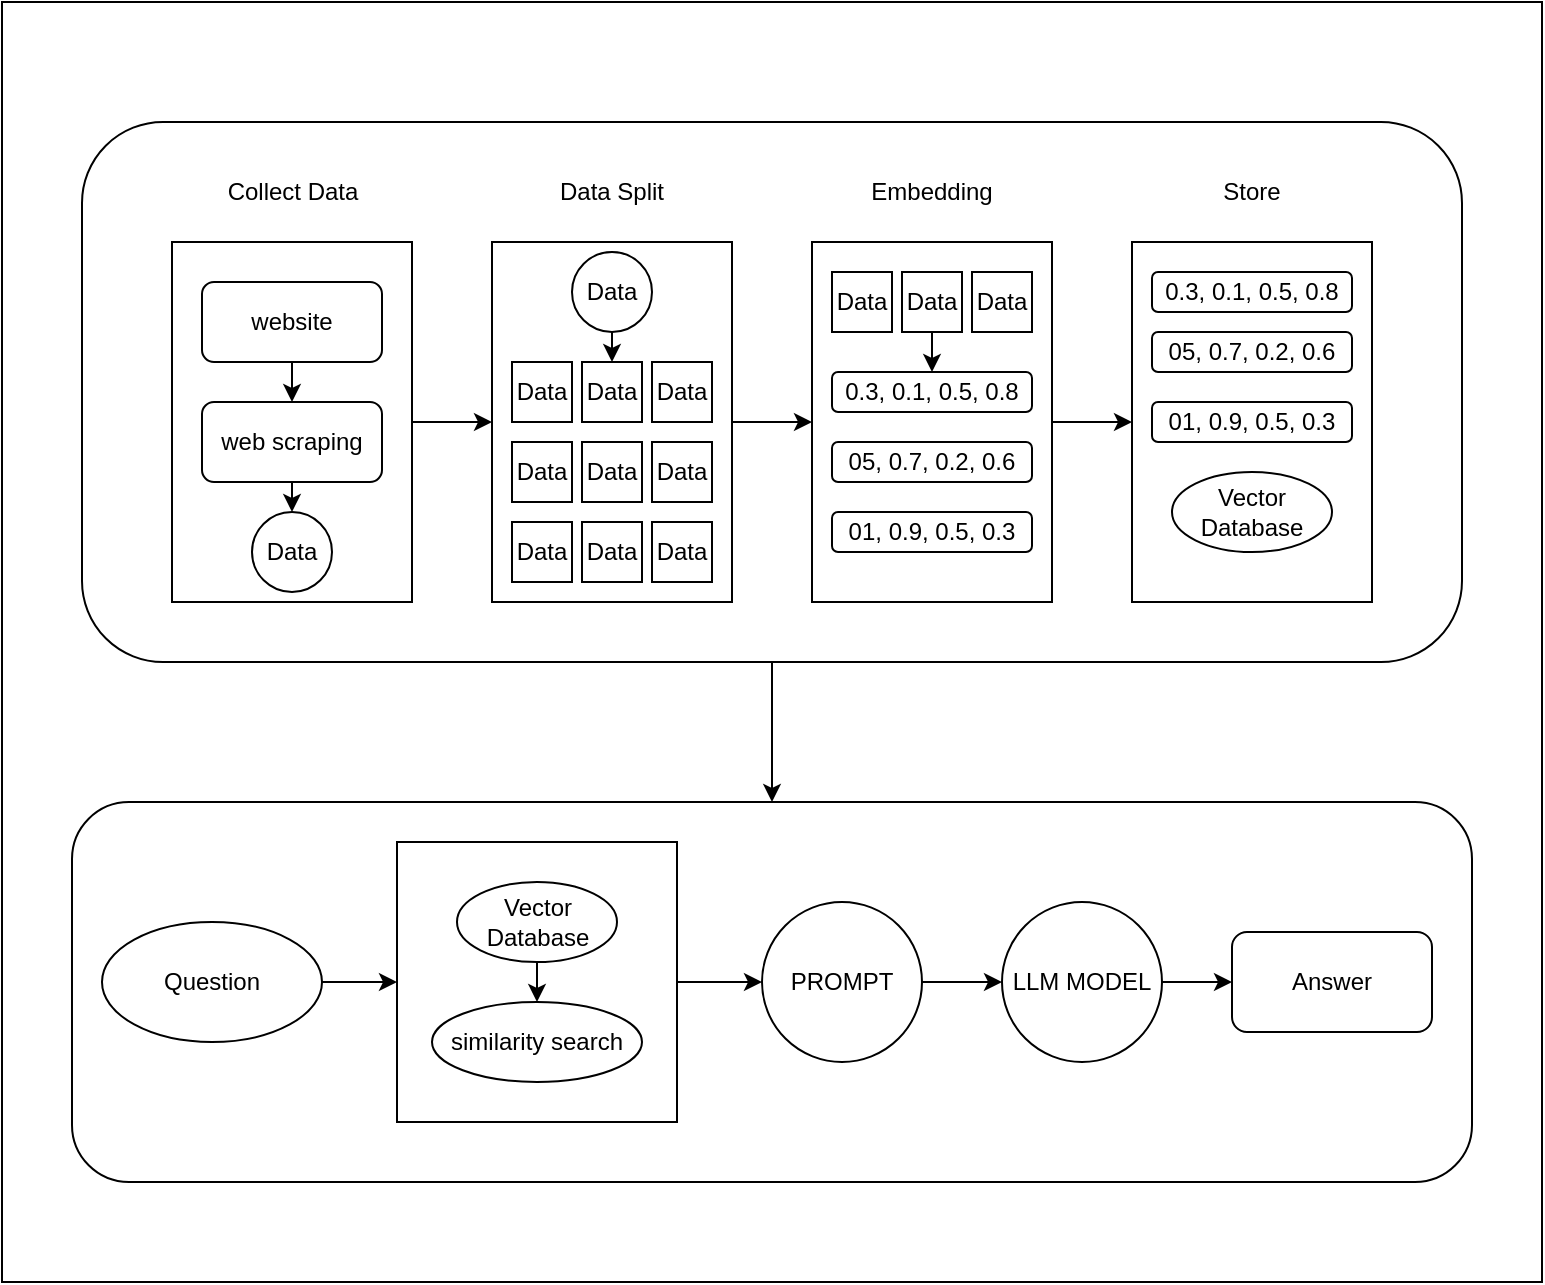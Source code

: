 <mxfile version="24.7.7">
  <diagram name="Page-1" id="4FiA0KaoW9MQnqlcbULX">
    <mxGraphModel dx="2049" dy="1103" grid="1" gridSize="10" guides="1" tooltips="1" connect="1" arrows="1" fold="1" page="1" pageScale="1" pageWidth="850" pageHeight="1100" math="0" shadow="0">
      <root>
        <mxCell id="0" />
        <mxCell id="1" parent="0" />
        <mxCell id="HKgw6sYk4fvEWHsd8Jdp-75" value="" style="rounded=0;whiteSpace=wrap;html=1;" vertex="1" parent="1">
          <mxGeometry x="40" y="80" width="770" height="640" as="geometry" />
        </mxCell>
        <mxCell id="HKgw6sYk4fvEWHsd8Jdp-71" value="" style="rounded=1;whiteSpace=wrap;html=1;" vertex="1" parent="1">
          <mxGeometry x="75" y="480" width="700" height="190" as="geometry" />
        </mxCell>
        <mxCell id="HKgw6sYk4fvEWHsd8Jdp-56" value="" style="rounded=1;whiteSpace=wrap;html=1;" vertex="1" parent="1">
          <mxGeometry x="80" y="140" width="690" height="270" as="geometry" />
        </mxCell>
        <mxCell id="HKgw6sYk4fvEWHsd8Jdp-2" value="" style="rounded=0;whiteSpace=wrap;html=1;" vertex="1" parent="1">
          <mxGeometry x="125" y="200" width="120" height="180" as="geometry" />
        </mxCell>
        <mxCell id="HKgw6sYk4fvEWHsd8Jdp-3" value="" style="rounded=0;whiteSpace=wrap;html=1;" vertex="1" parent="1">
          <mxGeometry x="285" y="200" width="120" height="180" as="geometry" />
        </mxCell>
        <mxCell id="HKgw6sYk4fvEWHsd8Jdp-4" value="" style="rounded=0;whiteSpace=wrap;html=1;" vertex="1" parent="1">
          <mxGeometry x="445" y="200" width="120" height="180" as="geometry" />
        </mxCell>
        <mxCell id="HKgw6sYk4fvEWHsd8Jdp-5" value="" style="rounded=0;whiteSpace=wrap;html=1;" vertex="1" parent="1">
          <mxGeometry x="605" y="200" width="120" height="180" as="geometry" />
        </mxCell>
        <mxCell id="HKgw6sYk4fvEWHsd8Jdp-8" value="website" style="rounded=1;whiteSpace=wrap;html=1;" vertex="1" parent="1">
          <mxGeometry x="140" y="220" width="90" height="40" as="geometry" />
        </mxCell>
        <mxCell id="HKgw6sYk4fvEWHsd8Jdp-9" value="web scraping" style="rounded=1;whiteSpace=wrap;html=1;" vertex="1" parent="1">
          <mxGeometry x="140" y="280" width="90" height="40" as="geometry" />
        </mxCell>
        <mxCell id="HKgw6sYk4fvEWHsd8Jdp-10" value="Collect Data" style="text;html=1;align=center;verticalAlign=middle;whiteSpace=wrap;rounded=0;" vertex="1" parent="1">
          <mxGeometry x="147.5" y="160" width="75" height="30" as="geometry" />
        </mxCell>
        <mxCell id="HKgw6sYk4fvEWHsd8Jdp-11" value="Data Split" style="text;html=1;align=center;verticalAlign=middle;whiteSpace=wrap;rounded=0;" vertex="1" parent="1">
          <mxGeometry x="315" y="160" width="60" height="30" as="geometry" />
        </mxCell>
        <mxCell id="HKgw6sYk4fvEWHsd8Jdp-12" value="Data" style="ellipse;whiteSpace=wrap;html=1;aspect=fixed;" vertex="1" parent="1">
          <mxGeometry x="165" y="335" width="40" height="40" as="geometry" />
        </mxCell>
        <mxCell id="HKgw6sYk4fvEWHsd8Jdp-13" value="Data" style="ellipse;whiteSpace=wrap;html=1;aspect=fixed;" vertex="1" parent="1">
          <mxGeometry x="325" y="205" width="40" height="40" as="geometry" />
        </mxCell>
        <mxCell id="HKgw6sYk4fvEWHsd8Jdp-17" value="Data" style="whiteSpace=wrap;html=1;aspect=fixed;" vertex="1" parent="1">
          <mxGeometry x="295" y="260" width="30" height="30" as="geometry" />
        </mxCell>
        <mxCell id="HKgw6sYk4fvEWHsd8Jdp-22" value="Data" style="whiteSpace=wrap;html=1;aspect=fixed;" vertex="1" parent="1">
          <mxGeometry x="330" y="260" width="30" height="30" as="geometry" />
        </mxCell>
        <mxCell id="HKgw6sYk4fvEWHsd8Jdp-23" value="Data" style="whiteSpace=wrap;html=1;aspect=fixed;" vertex="1" parent="1">
          <mxGeometry x="295" y="300" width="30" height="30" as="geometry" />
        </mxCell>
        <mxCell id="HKgw6sYk4fvEWHsd8Jdp-24" value="Data" style="whiteSpace=wrap;html=1;aspect=fixed;" vertex="1" parent="1">
          <mxGeometry x="330" y="300" width="30" height="30" as="geometry" />
        </mxCell>
        <mxCell id="HKgw6sYk4fvEWHsd8Jdp-25" value="Data" style="whiteSpace=wrap;html=1;aspect=fixed;" vertex="1" parent="1">
          <mxGeometry x="365" y="300" width="30" height="30" as="geometry" />
        </mxCell>
        <mxCell id="HKgw6sYk4fvEWHsd8Jdp-26" value="Data" style="whiteSpace=wrap;html=1;aspect=fixed;" vertex="1" parent="1">
          <mxGeometry x="330" y="340" width="30" height="30" as="geometry" />
        </mxCell>
        <mxCell id="HKgw6sYk4fvEWHsd8Jdp-27" value="Data" style="whiteSpace=wrap;html=1;aspect=fixed;" vertex="1" parent="1">
          <mxGeometry x="295" y="340" width="30" height="30" as="geometry" />
        </mxCell>
        <mxCell id="HKgw6sYk4fvEWHsd8Jdp-28" value="Data" style="whiteSpace=wrap;html=1;aspect=fixed;" vertex="1" parent="1">
          <mxGeometry x="365" y="260" width="30" height="30" as="geometry" />
        </mxCell>
        <mxCell id="HKgw6sYk4fvEWHsd8Jdp-30" value="Data" style="whiteSpace=wrap;html=1;aspect=fixed;" vertex="1" parent="1">
          <mxGeometry x="365" y="340" width="30" height="30" as="geometry" />
        </mxCell>
        <mxCell id="HKgw6sYk4fvEWHsd8Jdp-31" value="Data" style="whiteSpace=wrap;html=1;aspect=fixed;" vertex="1" parent="1">
          <mxGeometry x="455" y="215" width="30" height="30" as="geometry" />
        </mxCell>
        <mxCell id="HKgw6sYk4fvEWHsd8Jdp-32" value="Data" style="whiteSpace=wrap;html=1;aspect=fixed;" vertex="1" parent="1">
          <mxGeometry x="490" y="215" width="30" height="30" as="geometry" />
        </mxCell>
        <mxCell id="HKgw6sYk4fvEWHsd8Jdp-33" value="Data" style="whiteSpace=wrap;html=1;aspect=fixed;" vertex="1" parent="1">
          <mxGeometry x="525" y="215" width="30" height="30" as="geometry" />
        </mxCell>
        <mxCell id="HKgw6sYk4fvEWHsd8Jdp-34" value="0.3, 0.1, 0.5, 0.8" style="rounded=1;whiteSpace=wrap;html=1;" vertex="1" parent="1">
          <mxGeometry x="455" y="265" width="100" height="20" as="geometry" />
        </mxCell>
        <mxCell id="HKgw6sYk4fvEWHsd8Jdp-35" value="05, 0.7, 0.2, 0.6" style="rounded=1;whiteSpace=wrap;html=1;" vertex="1" parent="1">
          <mxGeometry x="455" y="300" width="100" height="20" as="geometry" />
        </mxCell>
        <mxCell id="HKgw6sYk4fvEWHsd8Jdp-36" value="01, 0.9, 0.5, 0.3" style="rounded=1;whiteSpace=wrap;html=1;" vertex="1" parent="1">
          <mxGeometry x="455" y="335" width="100" height="20" as="geometry" />
        </mxCell>
        <mxCell id="HKgw6sYk4fvEWHsd8Jdp-37" value="Embedding" style="text;html=1;align=center;verticalAlign=middle;whiteSpace=wrap;rounded=0;" vertex="1" parent="1">
          <mxGeometry x="475" y="160" width="60" height="30" as="geometry" />
        </mxCell>
        <mxCell id="HKgw6sYk4fvEWHsd8Jdp-38" value="0.3, 0.1, 0.5, 0.8" style="rounded=1;whiteSpace=wrap;html=1;" vertex="1" parent="1">
          <mxGeometry x="615" y="215" width="100" height="20" as="geometry" />
        </mxCell>
        <mxCell id="HKgw6sYk4fvEWHsd8Jdp-39" value="05, 0.7, 0.2, 0.6" style="rounded=1;whiteSpace=wrap;html=1;" vertex="1" parent="1">
          <mxGeometry x="615" y="245" width="100" height="20" as="geometry" />
        </mxCell>
        <mxCell id="HKgw6sYk4fvEWHsd8Jdp-40" value="01, 0.9, 0.5, 0.3" style="rounded=1;whiteSpace=wrap;html=1;" vertex="1" parent="1">
          <mxGeometry x="615" y="280" width="100" height="20" as="geometry" />
        </mxCell>
        <mxCell id="HKgw6sYk4fvEWHsd8Jdp-41" value="Vector Database" style="ellipse;whiteSpace=wrap;html=1;" vertex="1" parent="1">
          <mxGeometry x="625" y="315" width="80" height="40" as="geometry" />
        </mxCell>
        <mxCell id="HKgw6sYk4fvEWHsd8Jdp-42" value="" style="endArrow=classic;html=1;rounded=0;exitX=0.5;exitY=1;exitDx=0;exitDy=0;entryX=0.5;entryY=0;entryDx=0;entryDy=0;" edge="1" parent="1" source="HKgw6sYk4fvEWHsd8Jdp-8" target="HKgw6sYk4fvEWHsd8Jdp-9">
          <mxGeometry width="50" height="50" relative="1" as="geometry">
            <mxPoint x="325" y="290" as="sourcePoint" />
            <mxPoint x="375" y="240" as="targetPoint" />
          </mxGeometry>
        </mxCell>
        <mxCell id="HKgw6sYk4fvEWHsd8Jdp-44" value="" style="endArrow=classic;html=1;rounded=0;exitX=0.5;exitY=1;exitDx=0;exitDy=0;entryX=0.5;entryY=0;entryDx=0;entryDy=0;" edge="1" parent="1" source="HKgw6sYk4fvEWHsd8Jdp-9" target="HKgw6sYk4fvEWHsd8Jdp-12">
          <mxGeometry width="50" height="50" relative="1" as="geometry">
            <mxPoint x="325" y="290" as="sourcePoint" />
            <mxPoint x="375" y="240" as="targetPoint" />
          </mxGeometry>
        </mxCell>
        <mxCell id="HKgw6sYk4fvEWHsd8Jdp-47" value="" style="endArrow=classic;html=1;rounded=0;exitX=1;exitY=0.5;exitDx=0;exitDy=0;entryX=0;entryY=0.5;entryDx=0;entryDy=0;" edge="1" parent="1" source="HKgw6sYk4fvEWHsd8Jdp-2" target="HKgw6sYk4fvEWHsd8Jdp-3">
          <mxGeometry width="50" height="50" relative="1" as="geometry">
            <mxPoint x="315" y="290" as="sourcePoint" />
            <mxPoint x="365" y="240" as="targetPoint" />
          </mxGeometry>
        </mxCell>
        <mxCell id="HKgw6sYk4fvEWHsd8Jdp-51" value="" style="endArrow=classic;html=1;rounded=0;exitX=0.5;exitY=1;exitDx=0;exitDy=0;entryX=0.5;entryY=0;entryDx=0;entryDy=0;" edge="1" parent="1" source="HKgw6sYk4fvEWHsd8Jdp-13" target="HKgw6sYk4fvEWHsd8Jdp-22">
          <mxGeometry width="50" height="50" relative="1" as="geometry">
            <mxPoint x="325" y="290" as="sourcePoint" />
            <mxPoint x="375" y="240" as="targetPoint" />
          </mxGeometry>
        </mxCell>
        <mxCell id="HKgw6sYk4fvEWHsd8Jdp-52" value="" style="endArrow=classic;html=1;rounded=0;exitX=0.5;exitY=1;exitDx=0;exitDy=0;entryX=0.5;entryY=0;entryDx=0;entryDy=0;" edge="1" parent="1" source="HKgw6sYk4fvEWHsd8Jdp-32" target="HKgw6sYk4fvEWHsd8Jdp-34">
          <mxGeometry width="50" height="50" relative="1" as="geometry">
            <mxPoint x="315" y="290" as="sourcePoint" />
            <mxPoint x="365" y="240" as="targetPoint" />
          </mxGeometry>
        </mxCell>
        <mxCell id="HKgw6sYk4fvEWHsd8Jdp-53" value="" style="endArrow=classic;html=1;rounded=0;exitX=1;exitY=0.5;exitDx=0;exitDy=0;entryX=0;entryY=0.5;entryDx=0;entryDy=0;" edge="1" parent="1" source="HKgw6sYk4fvEWHsd8Jdp-3" target="HKgw6sYk4fvEWHsd8Jdp-4">
          <mxGeometry width="50" height="50" relative="1" as="geometry">
            <mxPoint x="315" y="290" as="sourcePoint" />
            <mxPoint x="365" y="240" as="targetPoint" />
          </mxGeometry>
        </mxCell>
        <mxCell id="HKgw6sYk4fvEWHsd8Jdp-54" value="Store" style="text;html=1;align=center;verticalAlign=middle;whiteSpace=wrap;rounded=0;" vertex="1" parent="1">
          <mxGeometry x="635" y="160" width="60" height="30" as="geometry" />
        </mxCell>
        <mxCell id="HKgw6sYk4fvEWHsd8Jdp-55" value="" style="endArrow=classic;html=1;rounded=0;exitX=1;exitY=0.5;exitDx=0;exitDy=0;entryX=0;entryY=0.5;entryDx=0;entryDy=0;" edge="1" parent="1" source="HKgw6sYk4fvEWHsd8Jdp-4" target="HKgw6sYk4fvEWHsd8Jdp-5">
          <mxGeometry width="50" height="50" relative="1" as="geometry">
            <mxPoint x="575" y="290" as="sourcePoint" />
            <mxPoint x="625" y="290" as="targetPoint" />
          </mxGeometry>
        </mxCell>
        <mxCell id="HKgw6sYk4fvEWHsd8Jdp-57" value="Question" style="ellipse;whiteSpace=wrap;html=1;" vertex="1" parent="1">
          <mxGeometry x="90" y="540" width="110" height="60" as="geometry" />
        </mxCell>
        <mxCell id="HKgw6sYk4fvEWHsd8Jdp-58" value="" style="whiteSpace=wrap;html=1;aspect=fixed;" vertex="1" parent="1">
          <mxGeometry x="237.5" y="500" width="140" height="140" as="geometry" />
        </mxCell>
        <mxCell id="HKgw6sYk4fvEWHsd8Jdp-59" value="PROMPT" style="ellipse;whiteSpace=wrap;html=1;aspect=fixed;" vertex="1" parent="1">
          <mxGeometry x="420" y="530" width="80" height="80" as="geometry" />
        </mxCell>
        <mxCell id="HKgw6sYk4fvEWHsd8Jdp-60" value="LLM MODEL" style="ellipse;whiteSpace=wrap;html=1;aspect=fixed;" vertex="1" parent="1">
          <mxGeometry x="540" y="530" width="80" height="80" as="geometry" />
        </mxCell>
        <mxCell id="HKgw6sYk4fvEWHsd8Jdp-62" value="Answer" style="rounded=1;whiteSpace=wrap;html=1;" vertex="1" parent="1">
          <mxGeometry x="655" y="545" width="100" height="50" as="geometry" />
        </mxCell>
        <mxCell id="HKgw6sYk4fvEWHsd8Jdp-64" value="Vector Database" style="ellipse;whiteSpace=wrap;html=1;" vertex="1" parent="1">
          <mxGeometry x="267.5" y="520" width="80" height="40" as="geometry" />
        </mxCell>
        <mxCell id="HKgw6sYk4fvEWHsd8Jdp-65" value="similarity search" style="ellipse;whiteSpace=wrap;html=1;" vertex="1" parent="1">
          <mxGeometry x="255" y="580" width="105" height="40" as="geometry" />
        </mxCell>
        <mxCell id="HKgw6sYk4fvEWHsd8Jdp-66" value="" style="endArrow=classic;html=1;rounded=0;exitX=0.5;exitY=1;exitDx=0;exitDy=0;" edge="1" parent="1" source="HKgw6sYk4fvEWHsd8Jdp-64" target="HKgw6sYk4fvEWHsd8Jdp-65">
          <mxGeometry width="50" height="50" relative="1" as="geometry">
            <mxPoint x="365" y="480" as="sourcePoint" />
            <mxPoint x="415" y="430" as="targetPoint" />
          </mxGeometry>
        </mxCell>
        <mxCell id="HKgw6sYk4fvEWHsd8Jdp-67" value="" style="endArrow=classic;html=1;rounded=0;exitX=1;exitY=0.5;exitDx=0;exitDy=0;entryX=0;entryY=0.5;entryDx=0;entryDy=0;" edge="1" parent="1" source="HKgw6sYk4fvEWHsd8Jdp-57" target="HKgw6sYk4fvEWHsd8Jdp-58">
          <mxGeometry width="50" height="50" relative="1" as="geometry">
            <mxPoint x="365" y="480" as="sourcePoint" />
            <mxPoint x="415" y="430" as="targetPoint" />
          </mxGeometry>
        </mxCell>
        <mxCell id="HKgw6sYk4fvEWHsd8Jdp-68" value="" style="endArrow=classic;html=1;rounded=0;exitX=1;exitY=0.5;exitDx=0;exitDy=0;entryX=0;entryY=0.5;entryDx=0;entryDy=0;" edge="1" parent="1" source="HKgw6sYk4fvEWHsd8Jdp-58" target="HKgw6sYk4fvEWHsd8Jdp-59">
          <mxGeometry width="50" height="50" relative="1" as="geometry">
            <mxPoint x="365" y="480" as="sourcePoint" />
            <mxPoint x="415" y="430" as="targetPoint" />
          </mxGeometry>
        </mxCell>
        <mxCell id="HKgw6sYk4fvEWHsd8Jdp-69" value="" style="endArrow=classic;html=1;rounded=0;exitX=1;exitY=0.5;exitDx=0;exitDy=0;entryX=0;entryY=0.5;entryDx=0;entryDy=0;" edge="1" parent="1" source="HKgw6sYk4fvEWHsd8Jdp-59" target="HKgw6sYk4fvEWHsd8Jdp-60">
          <mxGeometry width="50" height="50" relative="1" as="geometry">
            <mxPoint x="388" y="580" as="sourcePoint" />
            <mxPoint x="445" y="580" as="targetPoint" />
          </mxGeometry>
        </mxCell>
        <mxCell id="HKgw6sYk4fvEWHsd8Jdp-70" value="" style="endArrow=classic;html=1;rounded=0;exitX=1;exitY=0.5;exitDx=0;exitDy=0;entryX=0;entryY=0.5;entryDx=0;entryDy=0;" edge="1" parent="1" source="HKgw6sYk4fvEWHsd8Jdp-60" target="HKgw6sYk4fvEWHsd8Jdp-62">
          <mxGeometry width="50" height="50" relative="1" as="geometry">
            <mxPoint x="398" y="590" as="sourcePoint" />
            <mxPoint x="455" y="590" as="targetPoint" />
          </mxGeometry>
        </mxCell>
        <mxCell id="HKgw6sYk4fvEWHsd8Jdp-73" value="" style="endArrow=classic;html=1;rounded=0;exitX=0.5;exitY=1;exitDx=0;exitDy=0;entryX=0.5;entryY=0;entryDx=0;entryDy=0;" edge="1" parent="1" source="HKgw6sYk4fvEWHsd8Jdp-56" target="HKgw6sYk4fvEWHsd8Jdp-71">
          <mxGeometry width="50" height="50" relative="1" as="geometry">
            <mxPoint x="370" y="430" as="sourcePoint" />
            <mxPoint x="420" y="380" as="targetPoint" />
          </mxGeometry>
        </mxCell>
      </root>
    </mxGraphModel>
  </diagram>
</mxfile>
